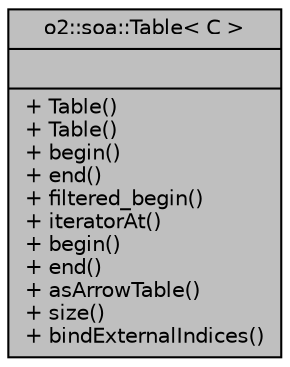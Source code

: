 digraph "o2::soa::Table&lt; C &gt;"
{
 // INTERACTIVE_SVG=YES
  bgcolor="transparent";
  edge [fontname="Helvetica",fontsize="10",labelfontname="Helvetica",labelfontsize="10"];
  node [fontname="Helvetica",fontsize="10",shape=record];
  Node3 [label="{o2::soa::Table\< C \>\n||+ Table()\l+ Table()\l+ begin()\l+ end()\l+ filtered_begin()\l+ iteratorAt()\l+ begin()\l+ end()\l+ asArrowTable()\l+ size()\l+ bindExternalIndices()\l}",height=0.2,width=0.4,color="black", fillcolor="grey75", style="filled", fontcolor="black"];
}
